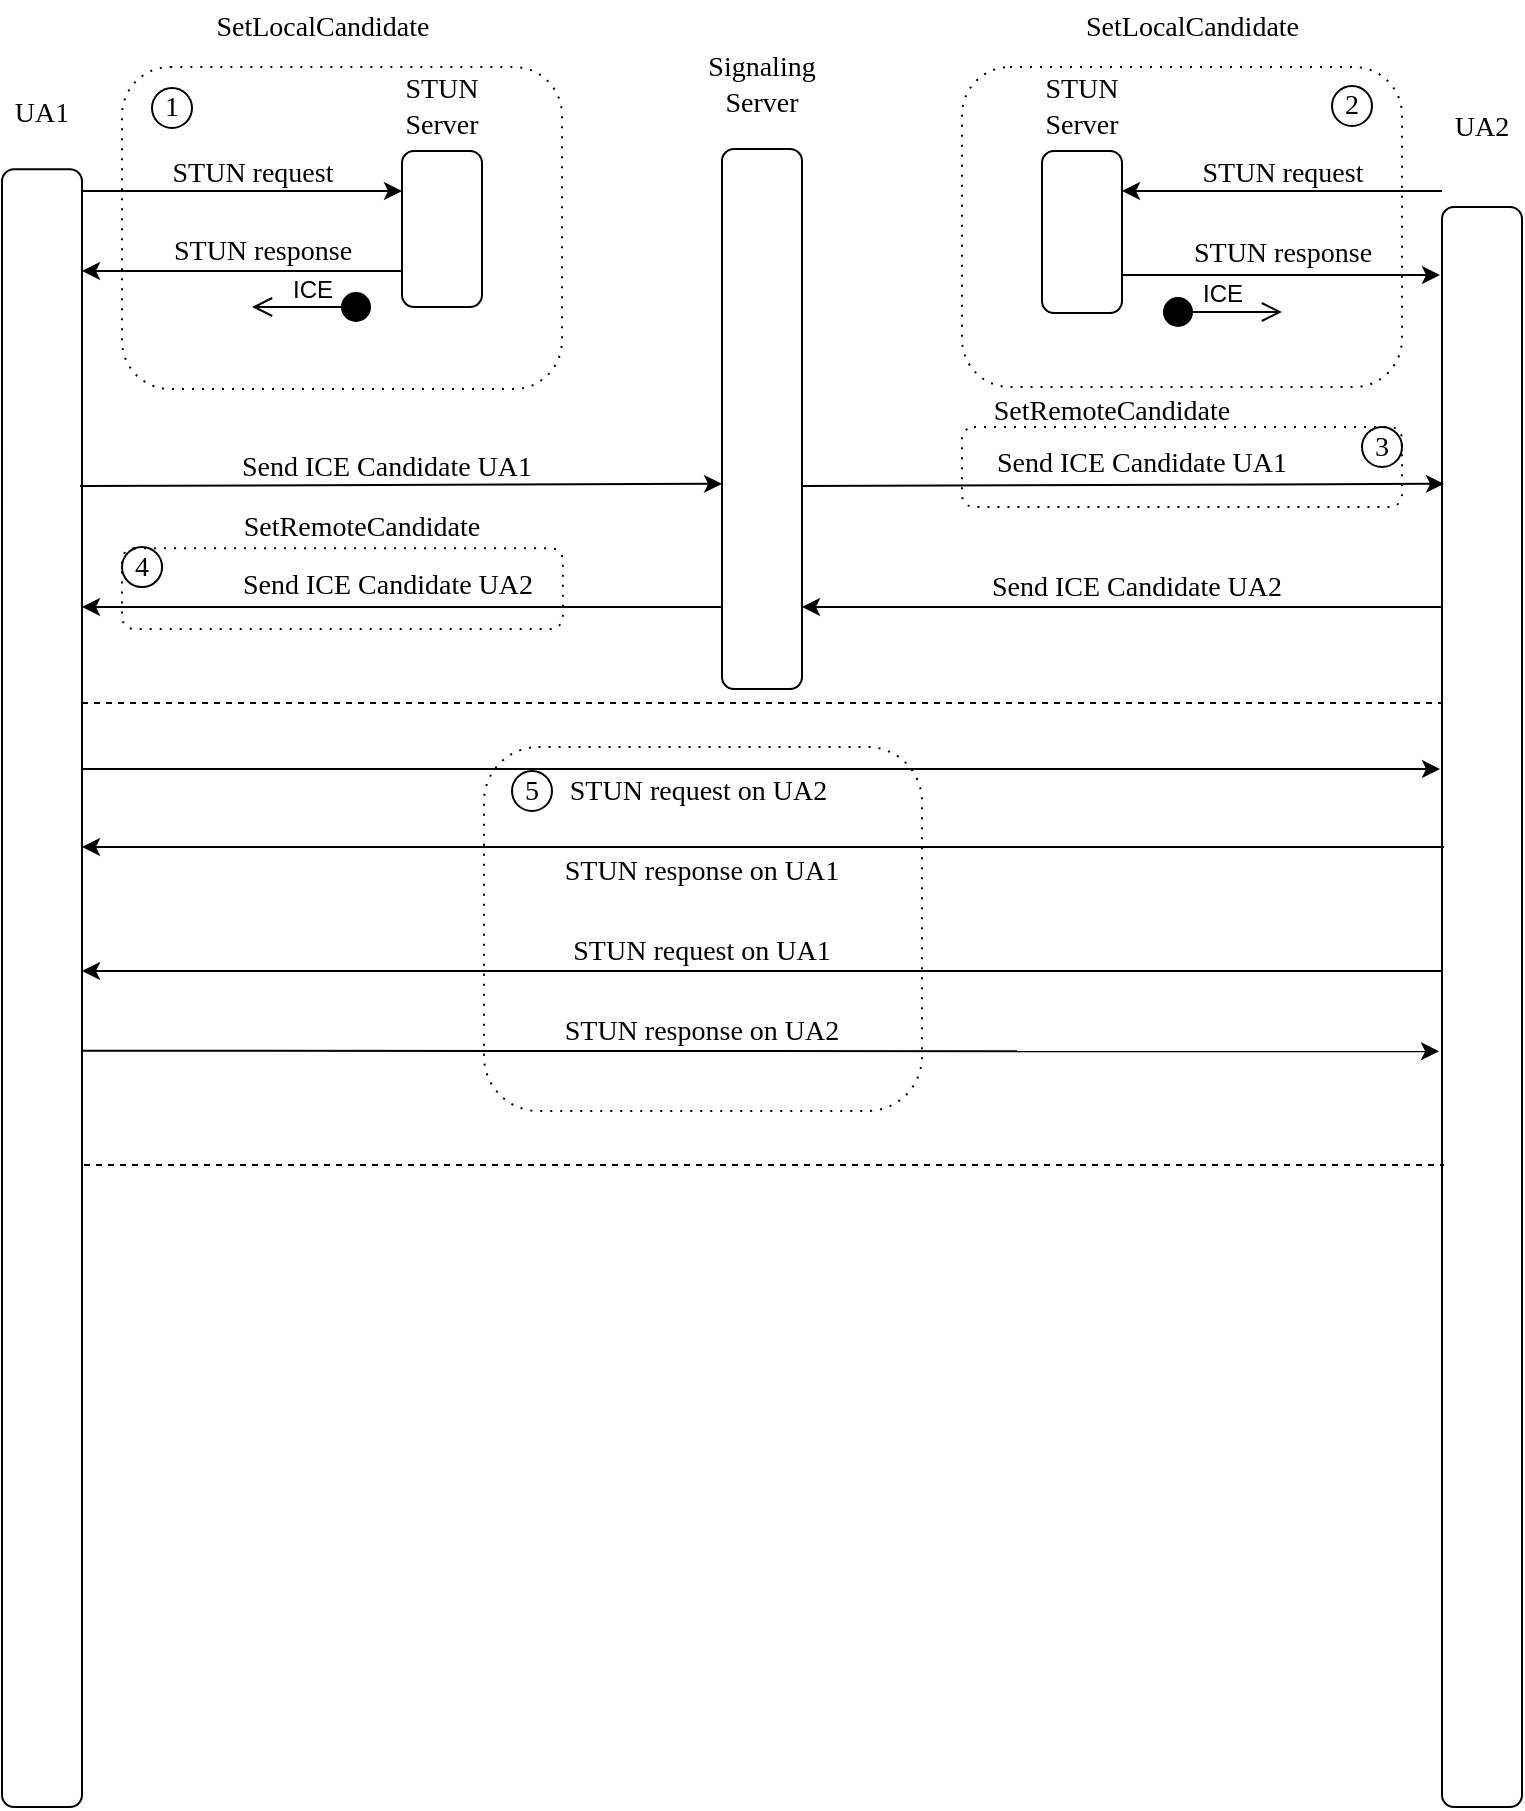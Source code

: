 <mxfile version="11.0.7" type="device"><diagram id="qv4O-O64hVVHKBeBKZId" name="Page-1"><mxGraphModel dx="942" dy="579" grid="1" gridSize="10" guides="1" tooltips="1" connect="1" arrows="1" fold="1" page="1" pageScale="1" pageWidth="827" pageHeight="1169" math="0" shadow="0"><root><mxCell id="0"/><mxCell id="1" parent="0"/><mxCell id="9jIM92b8OuVL985hTenU-125" value="" style="group" vertex="1" connectable="0" parent="1"><mxGeometry x="100" y="82" width="760" height="900.5" as="geometry"/></mxCell><mxCell id="9jIM92b8OuVL985hTenU-10" value="" style="group" vertex="1" connectable="0" parent="9jIM92b8OuVL985hTenU-125"><mxGeometry y="20.5" width="40" height="880" as="geometry"/></mxCell><mxCell id="9jIM92b8OuVL985hTenU-3" value="&lt;h5&gt;&lt;br&gt;&lt;/h5&gt;&lt;div&gt;&lt;br&gt;&lt;/div&gt;" style="rounded=1;whiteSpace=wrap;html=1;" vertex="1" parent="9jIM92b8OuVL985hTenU-10"><mxGeometry y="61.111" width="40" height="818.889" as="geometry"/></mxCell><mxCell id="9jIM92b8OuVL985hTenU-6" value="&lt;h5&gt;&lt;font face=&quot;Times New Roman&quot; style=&quot;font-size: 14px ; font-weight: normal&quot;&gt;UA1&lt;/font&gt;&lt;/h5&gt;" style="text;html=1;strokeColor=none;fillColor=none;align=center;verticalAlign=middle;whiteSpace=wrap;rounded=0;" vertex="1" parent="9jIM92b8OuVL985hTenU-10"><mxGeometry y="16.694" width="40" height="34.165" as="geometry"/></mxCell><mxCell id="9jIM92b8OuVL985hTenU-11" value="" style="group" vertex="1" connectable="0" parent="9jIM92b8OuVL985hTenU-125"><mxGeometry x="720" y="20.5" width="40" height="880" as="geometry"/></mxCell><mxCell id="9jIM92b8OuVL985hTenU-4" value="&lt;h5 style=&quot;white-space: normal&quot;&gt;&lt;br&gt;&lt;/h5&gt;" style="rounded=1;whiteSpace=wrap;html=1;" vertex="1" parent="9jIM92b8OuVL985hTenU-11"><mxGeometry y="80.0" width="40" height="800.0" as="geometry"/></mxCell><mxCell id="9jIM92b8OuVL985hTenU-7" value="&lt;h5&gt;&lt;font face=&quot;Times New Roman&quot; style=&quot;font-size: 14px ; font-weight: normal&quot;&gt;UA2&lt;/font&gt;&lt;/h5&gt;" style="text;html=1;strokeColor=none;fillColor=none;align=center;verticalAlign=middle;whiteSpace=wrap;rounded=0;" vertex="1" parent="9jIM92b8OuVL985hTenU-11"><mxGeometry y="20.0" width="40" height="40.0" as="geometry"/></mxCell><mxCell id="9jIM92b8OuVL985hTenU-32" value="" style="group" vertex="1" connectable="0" parent="9jIM92b8OuVL985hTenU-125"><mxGeometry x="360" y="31.5" width="40" height="310" as="geometry"/></mxCell><mxCell id="9jIM92b8OuVL985hTenU-13" value="&lt;h5 style=&quot;font-size: 14px&quot;&gt;&lt;br&gt;&lt;/h5&gt;" style="rounded=1;whiteSpace=wrap;html=1;" vertex="1" parent="9jIM92b8OuVL985hTenU-32"><mxGeometry y="40" width="40" height="270" as="geometry"/></mxCell><mxCell id="9jIM92b8OuVL985hTenU-21" value="&lt;h5 style=&quot;font-size: 14px&quot;&gt;&lt;font face=&quot;Times New Roman&quot; style=&quot;font-weight: normal&quot;&gt;Signaling&lt;br&gt;Server&lt;/font&gt;&lt;/h5&gt;" style="text;html=1;strokeColor=none;fillColor=none;align=center;verticalAlign=middle;whiteSpace=wrap;rounded=0;" vertex="1" parent="9jIM92b8OuVL985hTenU-32"><mxGeometry width="40" height="14.389" as="geometry"/></mxCell><mxCell id="9jIM92b8OuVL985hTenU-64" value="&lt;font style=&quot;font-size: 14px&quot; face=&quot;Times New Roman&quot;&gt;Send ICE Candidate UA1&lt;/font&gt;" style="text;html=1;strokeColor=none;fillColor=none;align=center;verticalAlign=middle;whiteSpace=wrap;rounded=0;fontSize=12;" vertex="1" parent="9jIM92b8OuVL985hTenU-125"><mxGeometry x="85" y="220.5" width="215" height="20" as="geometry"/></mxCell><mxCell id="9jIM92b8OuVL985hTenU-67" value="" style="endArrow=classic;html=1;fontSize=12;entryX=0.013;entryY=0.396;entryDx=0;entryDy=0;entryPerimeter=0;exitX=0.988;exitY=0.4;exitDx=0;exitDy=0;exitPerimeter=0;" edge="1" parent="9jIM92b8OuVL985hTenU-125"><mxGeometry width="50" height="50" relative="1" as="geometry"><mxPoint x="400.02" y="240" as="sourcePoint"/><mxPoint x="721.02" y="238.9" as="targetPoint"/><Array as="points"/></mxGeometry></mxCell><mxCell id="9jIM92b8OuVL985hTenU-71" value="" style="endArrow=classic;html=1;fontSize=12;entryX=0.013;entryY=0.396;entryDx=0;entryDy=0;entryPerimeter=0;exitX=0.988;exitY=0.4;exitDx=0;exitDy=0;exitPerimeter=0;" edge="1" parent="9jIM92b8OuVL985hTenU-125"><mxGeometry width="50" height="50" relative="1" as="geometry"><mxPoint x="39.02" y="240" as="sourcePoint"/><mxPoint x="360.02" y="238.9" as="targetPoint"/><Array as="points"/></mxGeometry></mxCell><mxCell id="9jIM92b8OuVL985hTenU-77" value="" style="endArrow=classic;html=1;fontSize=12;" edge="1" parent="9jIM92b8OuVL985hTenU-125"><mxGeometry width="50" height="50" relative="1" as="geometry"><mxPoint x="360" y="300.5" as="sourcePoint"/><mxPoint x="40" y="300.5" as="targetPoint"/></mxGeometry></mxCell><mxCell id="9jIM92b8OuVL985hTenU-78" value="" style="endArrow=classic;html=1;fontSize=12;" edge="1" parent="9jIM92b8OuVL985hTenU-125"><mxGeometry width="50" height="50" relative="1" as="geometry"><mxPoint x="720" y="300.5" as="sourcePoint"/><mxPoint x="400" y="300.5" as="targetPoint"/></mxGeometry></mxCell><mxCell id="9jIM92b8OuVL985hTenU-81" value="&lt;font style=&quot;font-size: 14px&quot; face=&quot;Times New Roman&quot;&gt;Send ICE Candidate UA2&lt;/font&gt;" style="text;html=1;strokeColor=none;fillColor=none;align=center;verticalAlign=middle;whiteSpace=wrap;rounded=0;fontSize=12;" vertex="1" parent="9jIM92b8OuVL985hTenU-125"><mxGeometry x="460" y="280.5" width="215" height="20" as="geometry"/></mxCell><mxCell id="9jIM92b8OuVL985hTenU-90" value="" style="group" vertex="1" connectable="0" parent="9jIM92b8OuVL985hTenU-125"><mxGeometry x="60" y="270.5" width="248" height="41" as="geometry"/></mxCell><mxCell id="9jIM92b8OuVL985hTenU-87" value="" style="shape=ext;rounded=1;html=1;whiteSpace=wrap;dashed=1;dashPattern=1 4;fillColor=none;fontSize=12;" vertex="1" parent="9jIM92b8OuVL985hTenU-90"><mxGeometry y="0.672" width="220.444" height="40.328" as="geometry"/></mxCell><mxCell id="9jIM92b8OuVL985hTenU-88" value="&lt;font style=&quot;font-size: 14px&quot; face=&quot;Times New Roman&quot;&gt;4&lt;/font&gt;" style="ellipse;whiteSpace=wrap;html=1;aspect=fixed;fillColor=none;fontSize=12;" vertex="1" parent="9jIM92b8OuVL985hTenU-90"><mxGeometry width="20.04" height="20.04" as="geometry"/></mxCell><mxCell id="9jIM92b8OuVL985hTenU-79" value="&lt;font style=&quot;font-size: 14px&quot; face=&quot;Times New Roman&quot;&gt;Send ICE Candidate UA2&lt;/font&gt;" style="text;html=1;strokeColor=none;fillColor=none;align=center;verticalAlign=middle;whiteSpace=wrap;rounded=0;fontSize=12;" vertex="1" parent="9jIM92b8OuVL985hTenU-90"><mxGeometry x="25" y="10.5" width="216" height="17" as="geometry"/></mxCell><mxCell id="9jIM92b8OuVL985hTenU-91" value="" style="group" vertex="1" connectable="0" parent="9jIM92b8OuVL985hTenU-125"><mxGeometry x="460" y="210.5" width="240" height="40" as="geometry"/></mxCell><mxCell id="9jIM92b8OuVL985hTenU-82" value="" style="shape=ext;rounded=1;html=1;whiteSpace=wrap;dashed=1;dashPattern=1 4;fillColor=none;fontSize=12;" vertex="1" parent="9jIM92b8OuVL985hTenU-91"><mxGeometry x="20" width="220" height="40" as="geometry"/></mxCell><mxCell id="9jIM92b8OuVL985hTenU-86" value="&lt;font style=&quot;font-size: 14px&quot; face=&quot;Times New Roman&quot;&gt;3&lt;/font&gt;" style="ellipse;whiteSpace=wrap;html=1;aspect=fixed;fillColor=none;fontSize=12;" vertex="1" parent="9jIM92b8OuVL985hTenU-91"><mxGeometry x="220" width="20" height="20" as="geometry"/></mxCell><mxCell id="9jIM92b8OuVL985hTenU-72" value="&lt;font style=&quot;font-size: 14px&quot; face=&quot;Times New Roman&quot;&gt;Send ICE Candidate UA1&lt;/font&gt;" style="text;html=1;strokeColor=none;fillColor=none;align=center;verticalAlign=middle;whiteSpace=wrap;rounded=0;fontSize=12;" vertex="1" parent="9jIM92b8OuVL985hTenU-91"><mxGeometry y="10" width="220" height="17" as="geometry"/></mxCell><mxCell id="9jIM92b8OuVL985hTenU-93" value="&lt;font face=&quot;Times New Roman&quot; style=&quot;font-size: 14px&quot;&gt;SetRemoteCandidate&lt;/font&gt;" style="text;html=1;strokeColor=none;fillColor=none;align=center;verticalAlign=middle;whiteSpace=wrap;rounded=0;fontSize=12;" vertex="1" parent="9jIM92b8OuVL985hTenU-125"><mxGeometry x="445" y="191.5" width="220" height="23" as="geometry"/></mxCell><mxCell id="9jIM92b8OuVL985hTenU-98" value="&lt;font face=&quot;Times New Roman&quot; style=&quot;font-size: 14px&quot;&gt;SetRemoteCandidate&lt;/font&gt;" style="text;html=1;strokeColor=none;fillColor=none;align=center;verticalAlign=middle;whiteSpace=wrap;rounded=0;fontSize=12;" vertex="1" parent="9jIM92b8OuVL985hTenU-125"><mxGeometry x="70" y="249" width="220" height="23" as="geometry"/></mxCell><mxCell id="9jIM92b8OuVL985hTenU-121" value="" style="group" vertex="1" connectable="0" parent="9jIM92b8OuVL985hTenU-125"><mxGeometry x="40" y="348.5" width="681" height="231" as="geometry"/></mxCell><mxCell id="9jIM92b8OuVL985hTenU-115" value="" style="group" vertex="1" connectable="0" parent="9jIM92b8OuVL985hTenU-121"><mxGeometry y="22" width="680" height="182" as="geometry"/></mxCell><mxCell id="9jIM92b8OuVL985hTenU-112" value="" style="shape=ext;rounded=1;html=1;whiteSpace=wrap;dashed=1;dashPattern=1 4;fillColor=none;fontSize=12;" vertex="1" parent="9jIM92b8OuVL985hTenU-115"><mxGeometry x="201" width="219" height="182" as="geometry"/></mxCell><mxCell id="9jIM92b8OuVL985hTenU-100" value="" style="endArrow=classic;html=1;fontSize=12;" edge="1" parent="9jIM92b8OuVL985hTenU-115"><mxGeometry width="50" height="50" relative="1" as="geometry"><mxPoint y="11" as="sourcePoint"/><mxPoint x="679" y="11" as="targetPoint"/></mxGeometry></mxCell><mxCell id="9jIM92b8OuVL985hTenU-103" value="&lt;font face=&quot;Times New Roman&quot; style=&quot;font-size: 14px&quot;&gt;STUN request on UA2&amp;nbsp;&lt;/font&gt;" style="text;html=1;strokeColor=none;fillColor=none;align=center;verticalAlign=middle;whiteSpace=wrap;rounded=0;fontSize=12;" vertex="1" parent="9jIM92b8OuVL985hTenU-115"><mxGeometry x="160" y="12" width="300" height="20" as="geometry"/></mxCell><mxCell id="9jIM92b8OuVL985hTenU-105" value="" style="endArrow=classic;html=1;fontSize=12;" edge="1" parent="9jIM92b8OuVL985hTenU-115"><mxGeometry width="50" height="50" relative="1" as="geometry"><mxPoint x="681" y="50" as="sourcePoint"/><mxPoint y="50" as="targetPoint"/></mxGeometry></mxCell><mxCell id="9jIM92b8OuVL985hTenU-106" value="" style="endArrow=classic;html=1;fontSize=12;exitX=-0.1;exitY=0.632;exitDx=0;exitDy=0;exitPerimeter=0;" edge="1" parent="9jIM92b8OuVL985hTenU-115"><mxGeometry width="50" height="50" relative="1" as="geometry"><mxPoint x="680" y="111.938" as="sourcePoint"/><mxPoint y="112" as="targetPoint"/></mxGeometry></mxCell><mxCell id="9jIM92b8OuVL985hTenU-104" value="" style="endArrow=classic;html=1;fontSize=12;exitX=1;exitY=0.559;exitDx=0;exitDy=0;exitPerimeter=0;entryX=-0.037;entryY=0.56;entryDx=0;entryDy=0;entryPerimeter=0;" edge="1" parent="9jIM92b8OuVL985hTenU-115"><mxGeometry width="50" height="50" relative="1" as="geometry"><mxPoint y="151.894" as="sourcePoint"/><mxPoint x="678.52" y="152.18" as="targetPoint"/></mxGeometry></mxCell><mxCell id="9jIM92b8OuVL985hTenU-108" value="&lt;font face=&quot;Times New Roman&quot; style=&quot;font-size: 14px&quot;&gt;STUN request on UA1&lt;/font&gt;" style="text;html=1;strokeColor=none;fillColor=none;align=center;verticalAlign=middle;whiteSpace=wrap;rounded=0;fontSize=12;" vertex="1" parent="9jIM92b8OuVL985hTenU-115"><mxGeometry x="160" y="92" width="300" height="20" as="geometry"/></mxCell><mxCell id="9jIM92b8OuVL985hTenU-110" value="&lt;font face=&quot;Times New Roman&quot; style=&quot;font-size: 14px&quot;&gt;STUN response on UA1&lt;/font&gt;" style="text;html=1;strokeColor=none;fillColor=none;align=center;verticalAlign=middle;whiteSpace=wrap;rounded=0;fontSize=12;" vertex="1" parent="9jIM92b8OuVL985hTenU-115"><mxGeometry x="225" y="52" width="170" height="20" as="geometry"/></mxCell><mxCell id="9jIM92b8OuVL985hTenU-111" value="&lt;font face=&quot;Times New Roman&quot; style=&quot;font-size: 14px&quot;&gt;STUN response on UA2&lt;/font&gt;" style="text;html=1;strokeColor=none;fillColor=none;align=center;verticalAlign=middle;whiteSpace=wrap;rounded=0;fontSize=12;" vertex="1" parent="9jIM92b8OuVL985hTenU-115"><mxGeometry x="225" y="132" width="170" height="20" as="geometry"/></mxCell><mxCell id="9jIM92b8OuVL985hTenU-113" value="&lt;font style=&quot;font-size: 14px&quot; face=&quot;Times New Roman&quot;&gt;5&lt;/font&gt;" style="ellipse;whiteSpace=wrap;html=1;aspect=fixed;fillColor=none;fontSize=12;" vertex="1" parent="9jIM92b8OuVL985hTenU-115"><mxGeometry x="215" y="12" width="20" height="20" as="geometry"/></mxCell><mxCell id="9jIM92b8OuVL985hTenU-114" value="" style="endArrow=none;dashed=1;html=1;fontSize=12;" edge="1" parent="9jIM92b8OuVL985hTenU-121"><mxGeometry width="50" height="50" relative="1" as="geometry"><mxPoint as="sourcePoint"/><mxPoint x="680" as="targetPoint"/></mxGeometry></mxCell><mxCell id="9jIM92b8OuVL985hTenU-116" value="" style="endArrow=none;dashed=1;html=1;fontSize=12;" edge="1" parent="9jIM92b8OuVL985hTenU-121"><mxGeometry width="50" height="50" relative="1" as="geometry"><mxPoint x="1" y="231" as="sourcePoint"/><mxPoint x="681" y="231" as="targetPoint"/></mxGeometry></mxCell><mxCell id="9jIM92b8OuVL985hTenU-123" value="" style="group" vertex="1" connectable="0" parent="9jIM92b8OuVL985hTenU-125"><mxGeometry x="480" width="240" height="190.5" as="geometry"/></mxCell><mxCell id="9jIM92b8OuVL985hTenU-62" value="" style="shape=ext;rounded=1;html=1;whiteSpace=wrap;dashed=1;dashPattern=1 4;fillColor=none;fontSize=12;" vertex="1" parent="9jIM92b8OuVL985hTenU-123"><mxGeometry y="30.5" width="220" height="160" as="geometry"/></mxCell><mxCell id="9jIM92b8OuVL985hTenU-17" value="" style="endArrow=classic;html=1;" edge="1" parent="9jIM92b8OuVL985hTenU-123"><mxGeometry width="50" height="50" relative="1" as="geometry"><mxPoint x="240" y="92.5" as="sourcePoint"/><mxPoint x="80" y="92.5" as="targetPoint"/></mxGeometry></mxCell><mxCell id="9jIM92b8OuVL985hTenU-12" value="&lt;h5 style=&quot;font-size: 14px&quot;&gt;&lt;br&gt;&lt;/h5&gt;" style="rounded=1;whiteSpace=wrap;html=1;align=center;" vertex="1" parent="9jIM92b8OuVL985hTenU-123"><mxGeometry x="40" y="72.5" width="40" height="81" as="geometry"/></mxCell><mxCell id="9jIM92b8OuVL985hTenU-27" value="&lt;h5 style=&quot;font-size: 14px&quot;&gt;&lt;span style=&quot;font-weight: normal&quot;&gt;&lt;font face=&quot;Times New Roman&quot;&gt;STUN&lt;br&gt;&lt;/font&gt;&lt;/span&gt;&lt;span style=&quot;font-weight: normal&quot;&gt;&lt;font face=&quot;Times New Roman&quot;&gt;Server&lt;/font&gt;&lt;/span&gt;&lt;/h5&gt;" style="text;html=1;strokeColor=none;fillColor=none;align=center;verticalAlign=middle;whiteSpace=wrap;rounded=0;" vertex="1" parent="9jIM92b8OuVL985hTenU-123"><mxGeometry x="40" y="40" width="40" height="20" as="geometry"/></mxCell><mxCell id="9jIM92b8OuVL985hTenU-42" style="edgeStyle=orthogonalEdgeStyle;rounded=0;orthogonalLoop=1;jettySize=auto;html=1;exitX=0.5;exitY=1;exitDx=0;exitDy=0;" edge="1" parent="9jIM92b8OuVL985hTenU-123" source="9jIM92b8OuVL985hTenU-12" target="9jIM92b8OuVL985hTenU-12"><mxGeometry relative="1" as="geometry"/></mxCell><mxCell id="9jIM92b8OuVL985hTenU-43" value="&lt;font face=&quot;Times New Roman&quot; style=&quot;font-size: 14px&quot;&gt;STUN request&lt;/font&gt;" style="text;html=1;resizable=0;points=[];autosize=1;align=center;verticalAlign=top;spacingTop=-4;" vertex="1" parent="9jIM92b8OuVL985hTenU-123"><mxGeometry x="110" y="72.5" width="100" height="20" as="geometry"/></mxCell><mxCell id="9jIM92b8OuVL985hTenU-53" value="" style="endArrow=classic;html=1;fontSize=12;" edge="1" parent="9jIM92b8OuVL985hTenU-123"><mxGeometry width="50" height="50" relative="1" as="geometry"><mxPoint x="80" y="134.5" as="sourcePoint"/><mxPoint x="239" y="134.5" as="targetPoint"/></mxGeometry></mxCell><mxCell id="9jIM92b8OuVL985hTenU-54" value="&lt;span style=&quot;font-family: &amp;#34;times new roman&amp;#34; ; font-size: 14px&quot;&gt;STUN response&lt;/span&gt;" style="text;html=1;resizable=0;points=[];autosize=1;align=center;verticalAlign=top;spacingTop=-4;fontSize=12;" vertex="1" parent="9jIM92b8OuVL985hTenU-123"><mxGeometry x="110" y="113" width="100" height="20" as="geometry"/></mxCell><mxCell id="9jIM92b8OuVL985hTenU-57" value="ICE" style="html=1;verticalAlign=bottom;startArrow=circle;startFill=1;endArrow=open;startSize=6;endSize=8;fontSize=12;" edge="1" parent="9jIM92b8OuVL985hTenU-123"><mxGeometry width="80" relative="1" as="geometry"><mxPoint x="100" y="153" as="sourcePoint"/><mxPoint x="160" y="153" as="targetPoint"/></mxGeometry></mxCell><mxCell id="9jIM92b8OuVL985hTenU-63" value="&lt;span style=&quot;font-family: &amp;#34;times new roman&amp;#34; ; font-size: 14px ; text-align: center&quot;&gt;SetLocalCandidate&lt;/span&gt;" style="text;html=1;resizable=0;points=[];autosize=1;align=left;verticalAlign=top;spacingTop=-4;fontSize=12;" vertex="1" parent="9jIM92b8OuVL985hTenU-123"><mxGeometry x="60" width="120" height="20" as="geometry"/></mxCell><mxCell id="9jIM92b8OuVL985hTenU-75" value="&lt;h5&gt;&lt;font face=&quot;Times New Roman&quot;&gt;&lt;span style=&quot;font-size: 14px ; font-weight: 400&quot;&gt;2&lt;/span&gt;&lt;/font&gt;&lt;/h5&gt;" style="ellipse;whiteSpace=wrap;html=1;aspect=fixed;fillColor=none;fontSize=12;" vertex="1" parent="9jIM92b8OuVL985hTenU-123"><mxGeometry x="185" y="40" width="20" height="20" as="geometry"/></mxCell><mxCell id="9jIM92b8OuVL985hTenU-124" value="" style="group" vertex="1" connectable="0" parent="9jIM92b8OuVL985hTenU-125"><mxGeometry x="40" width="240" height="191.5" as="geometry"/></mxCell><mxCell id="9jIM92b8OuVL985hTenU-60" value="" style="shape=ext;rounded=1;html=1;whiteSpace=wrap;dashed=1;dashPattern=1 4;fontSize=12;fillColor=none;" vertex="1" parent="9jIM92b8OuVL985hTenU-124"><mxGeometry x="20" y="30.5" width="220" height="161" as="geometry"/></mxCell><mxCell id="9jIM92b8OuVL985hTenU-16" value="" style="endArrow=classic;html=1;" edge="1" parent="9jIM92b8OuVL985hTenU-124"><mxGeometry width="50" height="50" relative="1" as="geometry"><mxPoint y="92.5" as="sourcePoint"/><mxPoint x="160" y="92.5" as="targetPoint"/></mxGeometry></mxCell><mxCell id="9jIM92b8OuVL985hTenU-34" value="&lt;font face=&quot;Times New Roman&quot; style=&quot;font-size: 14px&quot;&gt;STUN request&lt;/font&gt;" style="text;html=1;resizable=0;points=[];autosize=1;align=center;verticalAlign=top;spacingTop=-4;" vertex="1" parent="9jIM92b8OuVL985hTenU-124"><mxGeometry x="35" y="72.5" width="100" height="20" as="geometry"/></mxCell><mxCell id="9jIM92b8OuVL985hTenU-5" value="&lt;h5 style=&quot;font-size: 14px&quot;&gt;&lt;br&gt;&lt;/h5&gt;" style="rounded=1;whiteSpace=wrap;html=1;align=center;" vertex="1" parent="9jIM92b8OuVL985hTenU-124"><mxGeometry x="160" y="72.5" width="40" height="78" as="geometry"/></mxCell><mxCell id="9jIM92b8OuVL985hTenU-20" value="&lt;h5 style=&quot;font-size: 14px&quot;&gt;&lt;span style=&quot;font-weight: normal&quot;&gt;&lt;font face=&quot;Times New Roman&quot;&gt;STUN&lt;br&gt;&lt;/font&gt;&lt;/span&gt;&lt;span style=&quot;font-weight: normal&quot;&gt;&lt;font face=&quot;Times New Roman&quot;&gt;Server&lt;/font&gt;&lt;/span&gt;&lt;/h5&gt;" style="text;html=1;strokeColor=none;fillColor=none;align=center;verticalAlign=middle;whiteSpace=wrap;rounded=0;" vertex="1" parent="9jIM92b8OuVL985hTenU-124"><mxGeometry x="160" y="35" width="40" height="30" as="geometry"/></mxCell><mxCell id="9jIM92b8OuVL985hTenU-45" value="" style="endArrow=classic;html=1;" edge="1" parent="9jIM92b8OuVL985hTenU-124"><mxGeometry width="50" height="50" relative="1" as="geometry"><mxPoint x="160" y="132.5" as="sourcePoint"/><mxPoint y="132.5" as="targetPoint"/></mxGeometry></mxCell><mxCell id="9jIM92b8OuVL985hTenU-46" value="&lt;font face=&quot;Times New Roman&quot; style=&quot;font-size: 14px&quot;&gt;STUN response&lt;/font&gt;" style="text;html=1;resizable=0;points=[];autosize=1;align=center;verticalAlign=top;spacingTop=-4;" vertex="1" parent="9jIM92b8OuVL985hTenU-124"><mxGeometry x="40" y="111.5" width="100" height="20" as="geometry"/></mxCell><mxCell id="9jIM92b8OuVL985hTenU-52" value="ICE" style="html=1;verticalAlign=bottom;startArrow=circle;startFill=1;endArrow=open;startSize=6;endSize=8;fontSize=12;" edge="1" parent="9jIM92b8OuVL985hTenU-124"><mxGeometry width="80" relative="1" as="geometry"><mxPoint x="145" y="150.5" as="sourcePoint"/><mxPoint x="85" y="150.5" as="targetPoint"/></mxGeometry></mxCell><mxCell id="9jIM92b8OuVL985hTenU-61" value="&lt;font face=&quot;Times New Roman&quot; style=&quot;font-size: 14px&quot;&gt;SetLocalCandidate&lt;/font&gt;" style="text;html=1;resizable=0;points=[];autosize=1;align=center;verticalAlign=top;spacingTop=-4;fontSize=12;" vertex="1" parent="9jIM92b8OuVL985hTenU-124"><mxGeometry x="60" width="120" height="20" as="geometry"/></mxCell><mxCell id="9jIM92b8OuVL985hTenU-74" value="&lt;h5&gt;&lt;font face=&quot;Times New Roman&quot; style=&quot;font-size: 14px ; font-weight: normal&quot;&gt;1&lt;/font&gt;&lt;/h5&gt;" style="ellipse;whiteSpace=wrap;html=1;aspect=fixed;fillColor=none;fontSize=12;" vertex="1" parent="9jIM92b8OuVL985hTenU-124"><mxGeometry x="35" y="41" width="20" height="20" as="geometry"/></mxCell></root></mxGraphModel></diagram></mxfile>